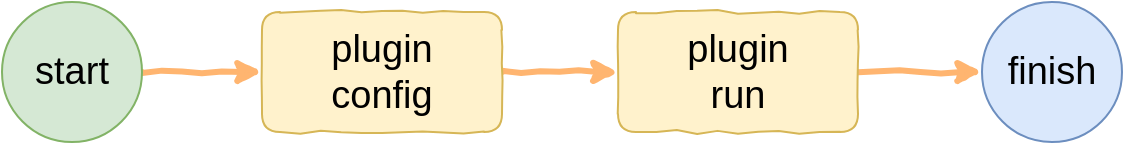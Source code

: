 <mxfile version="20.6.2" type="device"><diagram id="McNM415GZ_Shrw3hhSZQ" name="Page-1"><mxGraphModel dx="1422" dy="841" grid="1" gridSize="10" guides="1" tooltips="1" connect="1" arrows="1" fold="1" page="1" pageScale="1" pageWidth="850" pageHeight="1100" math="0" shadow="0"><root><mxCell id="0"/><mxCell id="1" parent="0"/><mxCell id="FVaH9OL7PdPS-S1f26UW-5" value="" style="edgeStyle=orthogonalEdgeStyle;rounded=0;orthogonalLoop=1;jettySize=auto;html=1;strokeWidth=3;endArrow=classic;endFill=1;strokeColor=#FFB570;comic=1;" parent="1" source="FVaH9OL7PdPS-S1f26UW-1" target="FVaH9OL7PdPS-S1f26UW-4" edge="1"><mxGeometry relative="1" as="geometry"/></mxCell><mxCell id="FVaH9OL7PdPS-S1f26UW-1" value="plugin&lt;br style=&quot;font-size: 19px;&quot;&gt;config" style="rounded=1;whiteSpace=wrap;html=1;fontSize=19;comic=1;fillColor=#fff2cc;strokeColor=#d6b656;" parent="1" vertex="1"><mxGeometry x="150" y="25" width="120" height="60" as="geometry"/></mxCell><mxCell id="FVaH9OL7PdPS-S1f26UW-3" style="edgeStyle=orthogonalEdgeStyle;rounded=0;orthogonalLoop=1;jettySize=auto;html=1;strokeWidth=3;endArrow=classic;endFill=1;strokeColor=#FFB570;comic=1;" parent="1" source="FVaH9OL7PdPS-S1f26UW-2" target="FVaH9OL7PdPS-S1f26UW-1" edge="1"><mxGeometry relative="1" as="geometry"/></mxCell><mxCell id="FVaH9OL7PdPS-S1f26UW-2" value="start" style="ellipse;whiteSpace=wrap;html=1;aspect=fixed;fontSize=19;perimeter=ellipsePerimeter;expand=1;comic=1;noLabel=0;portConstraintRotation=0;connectable=1;backgroundOutline=0;fillColor=#d5e8d4;strokeColor=#82b366;" parent="1" vertex="1"><mxGeometry x="20" y="20" width="70" height="70" as="geometry"/></mxCell><mxCell id="FVaH9OL7PdPS-S1f26UW-7" style="edgeStyle=orthogonalEdgeStyle;rounded=0;orthogonalLoop=1;jettySize=auto;html=1;exitX=1;exitY=0.5;exitDx=0;exitDy=0;strokeWidth=3;endArrow=classic;endFill=1;strokeColor=#FFB570;comic=1;" parent="1" source="FVaH9OL7PdPS-S1f26UW-4" target="FVaH9OL7PdPS-S1f26UW-6" edge="1"><mxGeometry relative="1" as="geometry"/></mxCell><mxCell id="FVaH9OL7PdPS-S1f26UW-4" value="plugin&lt;br style=&quot;font-size: 19px;&quot;&gt;run" style="rounded=1;whiteSpace=wrap;html=1;fontSize=19;comic=1;fillColor=#fff2cc;strokeColor=#d6b656;" parent="1" vertex="1"><mxGeometry x="328" y="25" width="120" height="60" as="geometry"/></mxCell><mxCell id="FVaH9OL7PdPS-S1f26UW-6" value="finish" style="ellipse;whiteSpace=wrap;html=1;aspect=fixed;fontSize=19;comic=1;fillColor=#dae8fc;strokeColor=#6c8ebf;" parent="1" vertex="1"><mxGeometry x="510" y="20" width="70" height="70" as="geometry"/></mxCell></root></mxGraphModel></diagram></mxfile>